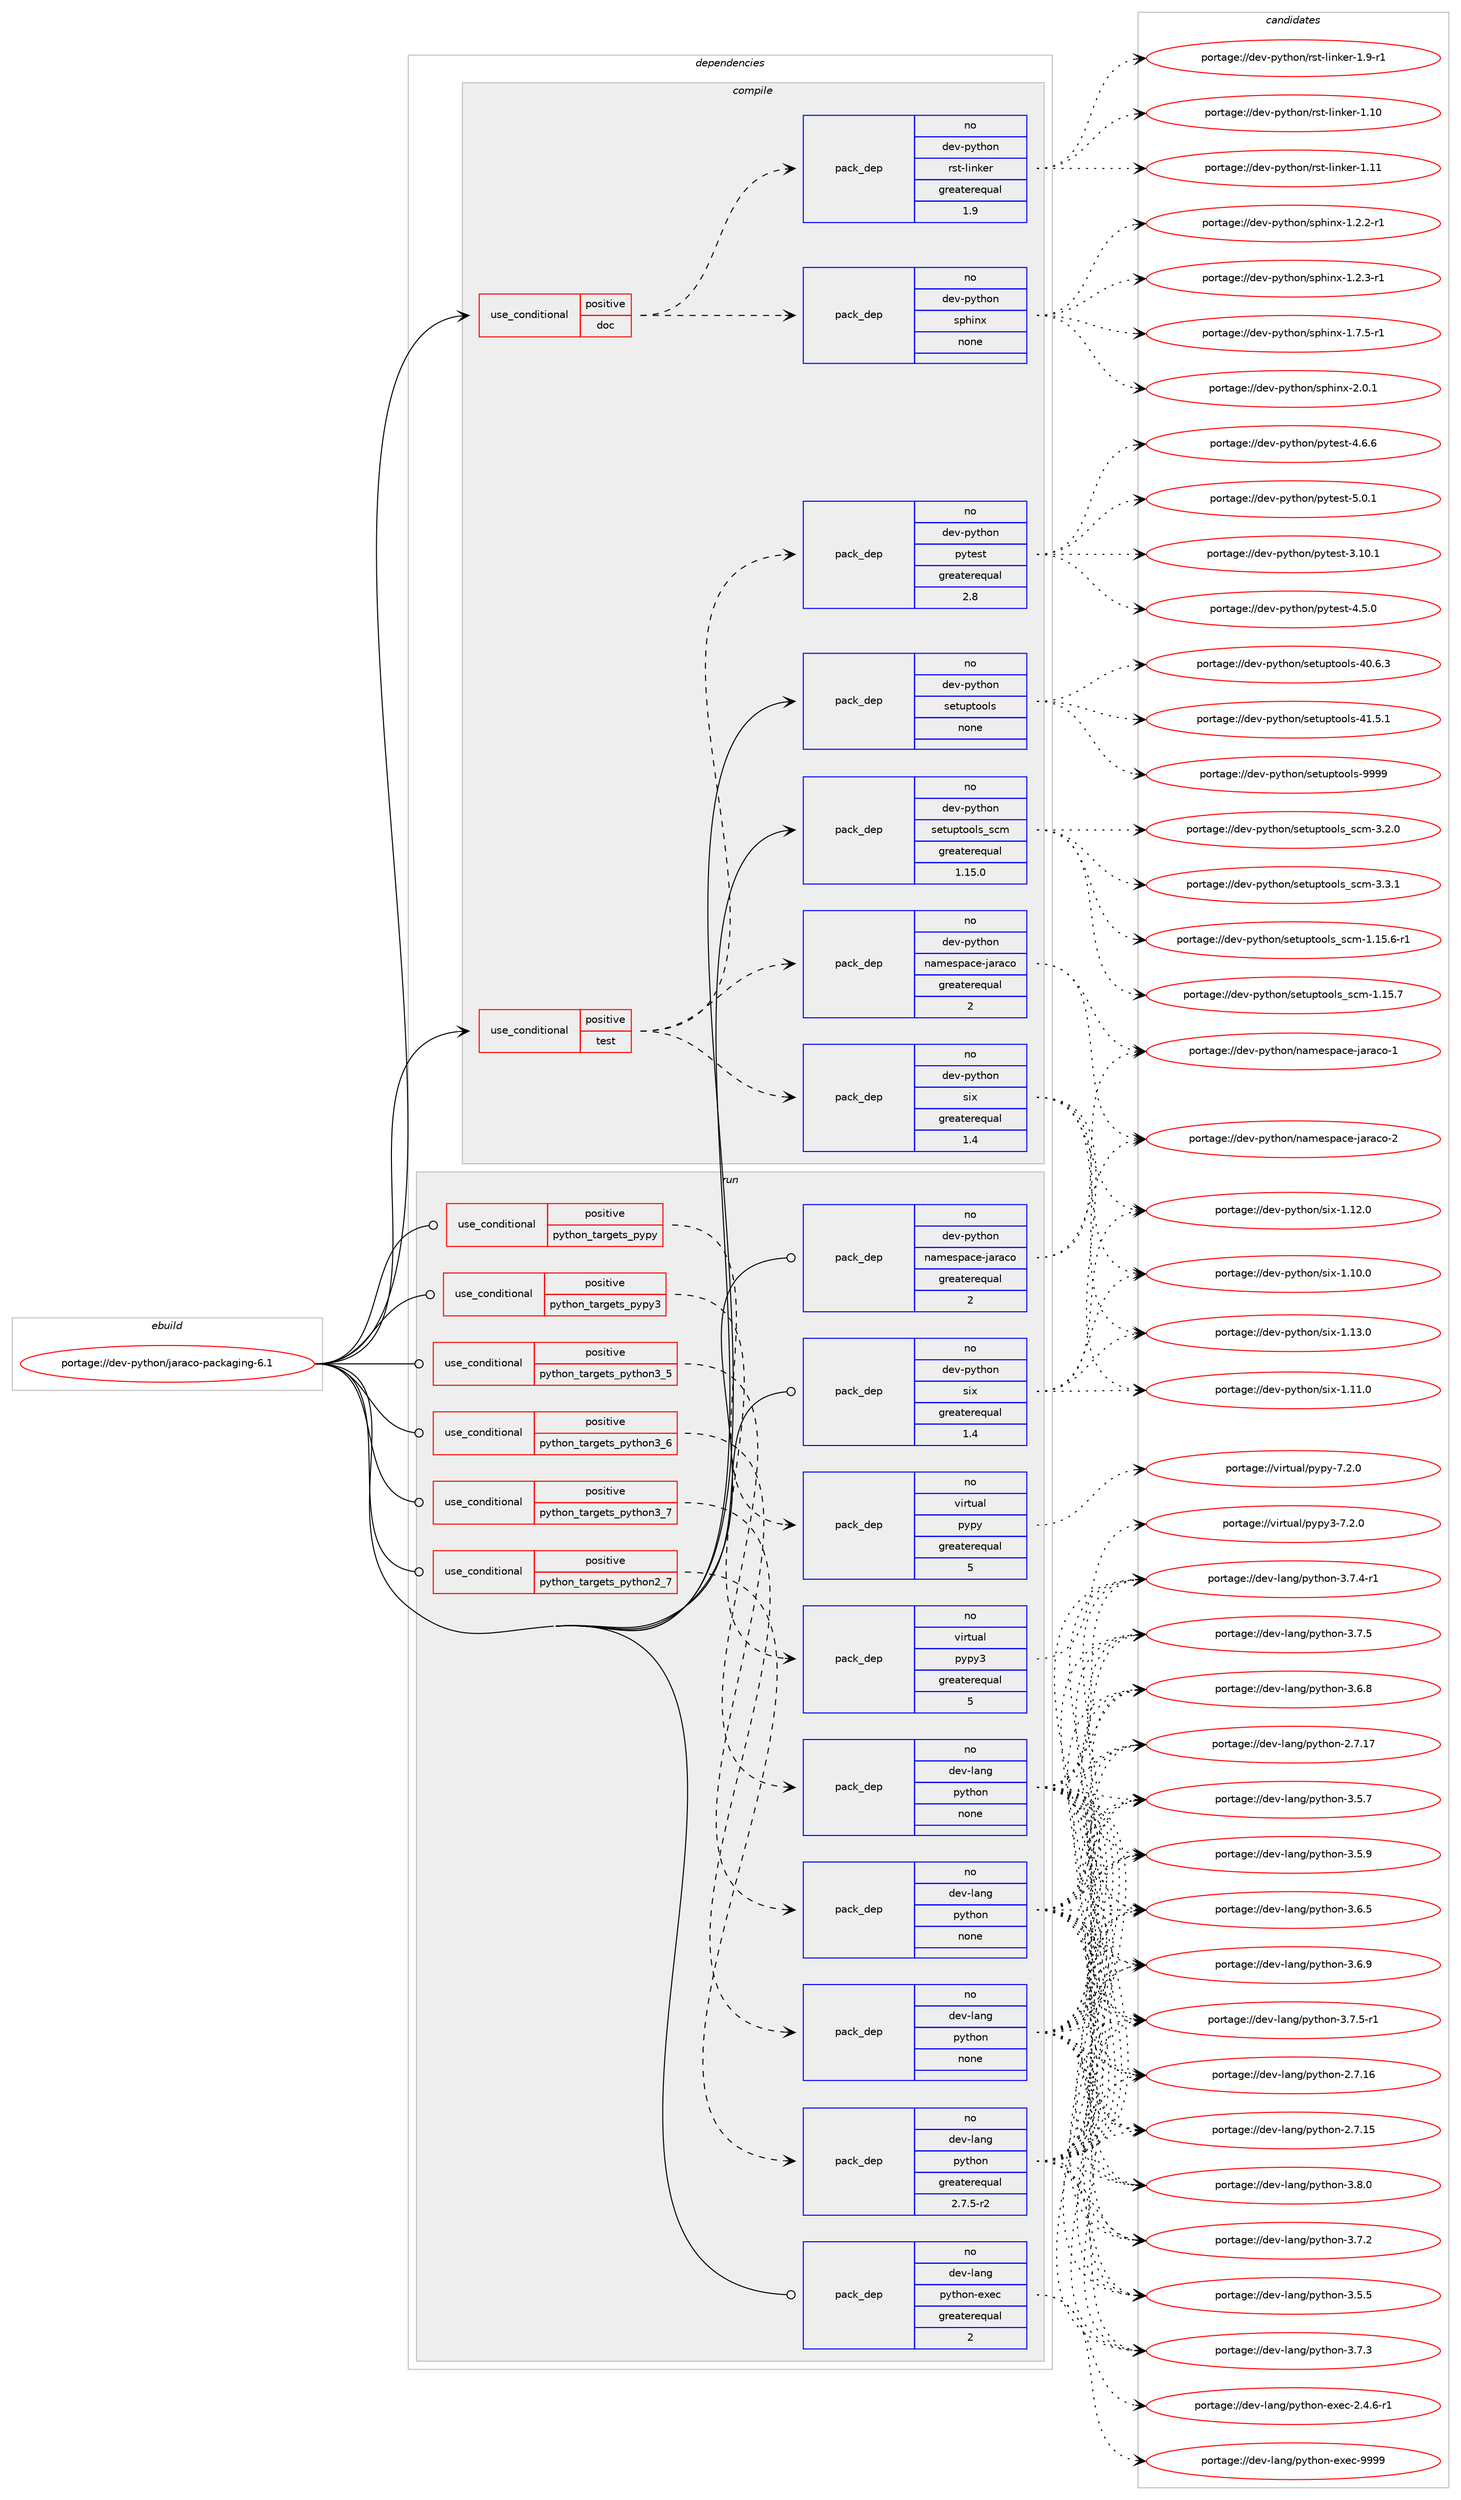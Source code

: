 digraph prolog {

# *************
# Graph options
# *************

newrank=true;
concentrate=true;
compound=true;
graph [rankdir=LR,fontname=Helvetica,fontsize=10,ranksep=1.5];#, ranksep=2.5, nodesep=0.2];
edge  [arrowhead=vee];
node  [fontname=Helvetica,fontsize=10];

# **********
# The ebuild
# **********

subgraph cluster_leftcol {
color=gray;
rank=same;
label=<<i>ebuild</i>>;
id [label="portage://dev-python/jaraco-packaging-6.1", color=red, width=4, href="../dev-python/jaraco-packaging-6.1.svg"];
}

# ****************
# The dependencies
# ****************

subgraph cluster_midcol {
color=gray;
label=<<i>dependencies</i>>;
subgraph cluster_compile {
fillcolor="#eeeeee";
style=filled;
label=<<i>compile</i>>;
subgraph cond30505 {
dependency145564 [label=<<TABLE BORDER="0" CELLBORDER="1" CELLSPACING="0" CELLPADDING="4"><TR><TD ROWSPAN="3" CELLPADDING="10">use_conditional</TD></TR><TR><TD>positive</TD></TR><TR><TD>doc</TD></TR></TABLE>>, shape=none, color=red];
subgraph pack111739 {
dependency145565 [label=<<TABLE BORDER="0" CELLBORDER="1" CELLSPACING="0" CELLPADDING="4" WIDTH="220"><TR><TD ROWSPAN="6" CELLPADDING="30">pack_dep</TD></TR><TR><TD WIDTH="110">no</TD></TR><TR><TD>dev-python</TD></TR><TR><TD>rst-linker</TD></TR><TR><TD>greaterequal</TD></TR><TR><TD>1.9</TD></TR></TABLE>>, shape=none, color=blue];
}
dependency145564:e -> dependency145565:w [weight=20,style="dashed",arrowhead="vee"];
subgraph pack111740 {
dependency145566 [label=<<TABLE BORDER="0" CELLBORDER="1" CELLSPACING="0" CELLPADDING="4" WIDTH="220"><TR><TD ROWSPAN="6" CELLPADDING="30">pack_dep</TD></TR><TR><TD WIDTH="110">no</TD></TR><TR><TD>dev-python</TD></TR><TR><TD>sphinx</TD></TR><TR><TD>none</TD></TR><TR><TD></TD></TR></TABLE>>, shape=none, color=blue];
}
dependency145564:e -> dependency145566:w [weight=20,style="dashed",arrowhead="vee"];
}
id:e -> dependency145564:w [weight=20,style="solid",arrowhead="vee"];
subgraph cond30506 {
dependency145567 [label=<<TABLE BORDER="0" CELLBORDER="1" CELLSPACING="0" CELLPADDING="4"><TR><TD ROWSPAN="3" CELLPADDING="10">use_conditional</TD></TR><TR><TD>positive</TD></TR><TR><TD>test</TD></TR></TABLE>>, shape=none, color=red];
subgraph pack111741 {
dependency145568 [label=<<TABLE BORDER="0" CELLBORDER="1" CELLSPACING="0" CELLPADDING="4" WIDTH="220"><TR><TD ROWSPAN="6" CELLPADDING="30">pack_dep</TD></TR><TR><TD WIDTH="110">no</TD></TR><TR><TD>dev-python</TD></TR><TR><TD>six</TD></TR><TR><TD>greaterequal</TD></TR><TR><TD>1.4</TD></TR></TABLE>>, shape=none, color=blue];
}
dependency145567:e -> dependency145568:w [weight=20,style="dashed",arrowhead="vee"];
subgraph pack111742 {
dependency145569 [label=<<TABLE BORDER="0" CELLBORDER="1" CELLSPACING="0" CELLPADDING="4" WIDTH="220"><TR><TD ROWSPAN="6" CELLPADDING="30">pack_dep</TD></TR><TR><TD WIDTH="110">no</TD></TR><TR><TD>dev-python</TD></TR><TR><TD>namespace-jaraco</TD></TR><TR><TD>greaterequal</TD></TR><TR><TD>2</TD></TR></TABLE>>, shape=none, color=blue];
}
dependency145567:e -> dependency145569:w [weight=20,style="dashed",arrowhead="vee"];
subgraph pack111743 {
dependency145570 [label=<<TABLE BORDER="0" CELLBORDER="1" CELLSPACING="0" CELLPADDING="4" WIDTH="220"><TR><TD ROWSPAN="6" CELLPADDING="30">pack_dep</TD></TR><TR><TD WIDTH="110">no</TD></TR><TR><TD>dev-python</TD></TR><TR><TD>pytest</TD></TR><TR><TD>greaterequal</TD></TR><TR><TD>2.8</TD></TR></TABLE>>, shape=none, color=blue];
}
dependency145567:e -> dependency145570:w [weight=20,style="dashed",arrowhead="vee"];
}
id:e -> dependency145567:w [weight=20,style="solid",arrowhead="vee"];
subgraph pack111744 {
dependency145571 [label=<<TABLE BORDER="0" CELLBORDER="1" CELLSPACING="0" CELLPADDING="4" WIDTH="220"><TR><TD ROWSPAN="6" CELLPADDING="30">pack_dep</TD></TR><TR><TD WIDTH="110">no</TD></TR><TR><TD>dev-python</TD></TR><TR><TD>setuptools</TD></TR><TR><TD>none</TD></TR><TR><TD></TD></TR></TABLE>>, shape=none, color=blue];
}
id:e -> dependency145571:w [weight=20,style="solid",arrowhead="vee"];
subgraph pack111745 {
dependency145572 [label=<<TABLE BORDER="0" CELLBORDER="1" CELLSPACING="0" CELLPADDING="4" WIDTH="220"><TR><TD ROWSPAN="6" CELLPADDING="30">pack_dep</TD></TR><TR><TD WIDTH="110">no</TD></TR><TR><TD>dev-python</TD></TR><TR><TD>setuptools_scm</TD></TR><TR><TD>greaterequal</TD></TR><TR><TD>1.15.0</TD></TR></TABLE>>, shape=none, color=blue];
}
id:e -> dependency145572:w [weight=20,style="solid",arrowhead="vee"];
}
subgraph cluster_compileandrun {
fillcolor="#eeeeee";
style=filled;
label=<<i>compile and run</i>>;
}
subgraph cluster_run {
fillcolor="#eeeeee";
style=filled;
label=<<i>run</i>>;
subgraph cond30507 {
dependency145573 [label=<<TABLE BORDER="0" CELLBORDER="1" CELLSPACING="0" CELLPADDING="4"><TR><TD ROWSPAN="3" CELLPADDING="10">use_conditional</TD></TR><TR><TD>positive</TD></TR><TR><TD>python_targets_pypy</TD></TR></TABLE>>, shape=none, color=red];
subgraph pack111746 {
dependency145574 [label=<<TABLE BORDER="0" CELLBORDER="1" CELLSPACING="0" CELLPADDING="4" WIDTH="220"><TR><TD ROWSPAN="6" CELLPADDING="30">pack_dep</TD></TR><TR><TD WIDTH="110">no</TD></TR><TR><TD>virtual</TD></TR><TR><TD>pypy</TD></TR><TR><TD>greaterequal</TD></TR><TR><TD>5</TD></TR></TABLE>>, shape=none, color=blue];
}
dependency145573:e -> dependency145574:w [weight=20,style="dashed",arrowhead="vee"];
}
id:e -> dependency145573:w [weight=20,style="solid",arrowhead="odot"];
subgraph cond30508 {
dependency145575 [label=<<TABLE BORDER="0" CELLBORDER="1" CELLSPACING="0" CELLPADDING="4"><TR><TD ROWSPAN="3" CELLPADDING="10">use_conditional</TD></TR><TR><TD>positive</TD></TR><TR><TD>python_targets_pypy3</TD></TR></TABLE>>, shape=none, color=red];
subgraph pack111747 {
dependency145576 [label=<<TABLE BORDER="0" CELLBORDER="1" CELLSPACING="0" CELLPADDING="4" WIDTH="220"><TR><TD ROWSPAN="6" CELLPADDING="30">pack_dep</TD></TR><TR><TD WIDTH="110">no</TD></TR><TR><TD>virtual</TD></TR><TR><TD>pypy3</TD></TR><TR><TD>greaterequal</TD></TR><TR><TD>5</TD></TR></TABLE>>, shape=none, color=blue];
}
dependency145575:e -> dependency145576:w [weight=20,style="dashed",arrowhead="vee"];
}
id:e -> dependency145575:w [weight=20,style="solid",arrowhead="odot"];
subgraph cond30509 {
dependency145577 [label=<<TABLE BORDER="0" CELLBORDER="1" CELLSPACING="0" CELLPADDING="4"><TR><TD ROWSPAN="3" CELLPADDING="10">use_conditional</TD></TR><TR><TD>positive</TD></TR><TR><TD>python_targets_python2_7</TD></TR></TABLE>>, shape=none, color=red];
subgraph pack111748 {
dependency145578 [label=<<TABLE BORDER="0" CELLBORDER="1" CELLSPACING="0" CELLPADDING="4" WIDTH="220"><TR><TD ROWSPAN="6" CELLPADDING="30">pack_dep</TD></TR><TR><TD WIDTH="110">no</TD></TR><TR><TD>dev-lang</TD></TR><TR><TD>python</TD></TR><TR><TD>greaterequal</TD></TR><TR><TD>2.7.5-r2</TD></TR></TABLE>>, shape=none, color=blue];
}
dependency145577:e -> dependency145578:w [weight=20,style="dashed",arrowhead="vee"];
}
id:e -> dependency145577:w [weight=20,style="solid",arrowhead="odot"];
subgraph cond30510 {
dependency145579 [label=<<TABLE BORDER="0" CELLBORDER="1" CELLSPACING="0" CELLPADDING="4"><TR><TD ROWSPAN="3" CELLPADDING="10">use_conditional</TD></TR><TR><TD>positive</TD></TR><TR><TD>python_targets_python3_5</TD></TR></TABLE>>, shape=none, color=red];
subgraph pack111749 {
dependency145580 [label=<<TABLE BORDER="0" CELLBORDER="1" CELLSPACING="0" CELLPADDING="4" WIDTH="220"><TR><TD ROWSPAN="6" CELLPADDING="30">pack_dep</TD></TR><TR><TD WIDTH="110">no</TD></TR><TR><TD>dev-lang</TD></TR><TR><TD>python</TD></TR><TR><TD>none</TD></TR><TR><TD></TD></TR></TABLE>>, shape=none, color=blue];
}
dependency145579:e -> dependency145580:w [weight=20,style="dashed",arrowhead="vee"];
}
id:e -> dependency145579:w [weight=20,style="solid",arrowhead="odot"];
subgraph cond30511 {
dependency145581 [label=<<TABLE BORDER="0" CELLBORDER="1" CELLSPACING="0" CELLPADDING="4"><TR><TD ROWSPAN="3" CELLPADDING="10">use_conditional</TD></TR><TR><TD>positive</TD></TR><TR><TD>python_targets_python3_6</TD></TR></TABLE>>, shape=none, color=red];
subgraph pack111750 {
dependency145582 [label=<<TABLE BORDER="0" CELLBORDER="1" CELLSPACING="0" CELLPADDING="4" WIDTH="220"><TR><TD ROWSPAN="6" CELLPADDING="30">pack_dep</TD></TR><TR><TD WIDTH="110">no</TD></TR><TR><TD>dev-lang</TD></TR><TR><TD>python</TD></TR><TR><TD>none</TD></TR><TR><TD></TD></TR></TABLE>>, shape=none, color=blue];
}
dependency145581:e -> dependency145582:w [weight=20,style="dashed",arrowhead="vee"];
}
id:e -> dependency145581:w [weight=20,style="solid",arrowhead="odot"];
subgraph cond30512 {
dependency145583 [label=<<TABLE BORDER="0" CELLBORDER="1" CELLSPACING="0" CELLPADDING="4"><TR><TD ROWSPAN="3" CELLPADDING="10">use_conditional</TD></TR><TR><TD>positive</TD></TR><TR><TD>python_targets_python3_7</TD></TR></TABLE>>, shape=none, color=red];
subgraph pack111751 {
dependency145584 [label=<<TABLE BORDER="0" CELLBORDER="1" CELLSPACING="0" CELLPADDING="4" WIDTH="220"><TR><TD ROWSPAN="6" CELLPADDING="30">pack_dep</TD></TR><TR><TD WIDTH="110">no</TD></TR><TR><TD>dev-lang</TD></TR><TR><TD>python</TD></TR><TR><TD>none</TD></TR><TR><TD></TD></TR></TABLE>>, shape=none, color=blue];
}
dependency145583:e -> dependency145584:w [weight=20,style="dashed",arrowhead="vee"];
}
id:e -> dependency145583:w [weight=20,style="solid",arrowhead="odot"];
subgraph pack111752 {
dependency145585 [label=<<TABLE BORDER="0" CELLBORDER="1" CELLSPACING="0" CELLPADDING="4" WIDTH="220"><TR><TD ROWSPAN="6" CELLPADDING="30">pack_dep</TD></TR><TR><TD WIDTH="110">no</TD></TR><TR><TD>dev-lang</TD></TR><TR><TD>python-exec</TD></TR><TR><TD>greaterequal</TD></TR><TR><TD>2</TD></TR></TABLE>>, shape=none, color=blue];
}
id:e -> dependency145585:w [weight=20,style="solid",arrowhead="odot"];
subgraph pack111753 {
dependency145586 [label=<<TABLE BORDER="0" CELLBORDER="1" CELLSPACING="0" CELLPADDING="4" WIDTH="220"><TR><TD ROWSPAN="6" CELLPADDING="30">pack_dep</TD></TR><TR><TD WIDTH="110">no</TD></TR><TR><TD>dev-python</TD></TR><TR><TD>namespace-jaraco</TD></TR><TR><TD>greaterequal</TD></TR><TR><TD>2</TD></TR></TABLE>>, shape=none, color=blue];
}
id:e -> dependency145586:w [weight=20,style="solid",arrowhead="odot"];
subgraph pack111754 {
dependency145587 [label=<<TABLE BORDER="0" CELLBORDER="1" CELLSPACING="0" CELLPADDING="4" WIDTH="220"><TR><TD ROWSPAN="6" CELLPADDING="30">pack_dep</TD></TR><TR><TD WIDTH="110">no</TD></TR><TR><TD>dev-python</TD></TR><TR><TD>six</TD></TR><TR><TD>greaterequal</TD></TR><TR><TD>1.4</TD></TR></TABLE>>, shape=none, color=blue];
}
id:e -> dependency145587:w [weight=20,style="solid",arrowhead="odot"];
}
}

# **************
# The candidates
# **************

subgraph cluster_choices {
rank=same;
color=gray;
label=<<i>candidates</i>>;

subgraph choice111739 {
color=black;
nodesep=1;
choiceportage1001011184511212111610411111047114115116451081051101071011144549464948 [label="portage://dev-python/rst-linker-1.10", color=red, width=4,href="../dev-python/rst-linker-1.10.svg"];
choiceportage1001011184511212111610411111047114115116451081051101071011144549464949 [label="portage://dev-python/rst-linker-1.11", color=red, width=4,href="../dev-python/rst-linker-1.11.svg"];
choiceportage100101118451121211161041111104711411511645108105110107101114454946574511449 [label="portage://dev-python/rst-linker-1.9-r1", color=red, width=4,href="../dev-python/rst-linker-1.9-r1.svg"];
dependency145565:e -> choiceportage1001011184511212111610411111047114115116451081051101071011144549464948:w [style=dotted,weight="100"];
dependency145565:e -> choiceportage1001011184511212111610411111047114115116451081051101071011144549464949:w [style=dotted,weight="100"];
dependency145565:e -> choiceportage100101118451121211161041111104711411511645108105110107101114454946574511449:w [style=dotted,weight="100"];
}
subgraph choice111740 {
color=black;
nodesep=1;
choiceportage10010111845112121116104111110471151121041051101204549465046504511449 [label="portage://dev-python/sphinx-1.2.2-r1", color=red, width=4,href="../dev-python/sphinx-1.2.2-r1.svg"];
choiceportage10010111845112121116104111110471151121041051101204549465046514511449 [label="portage://dev-python/sphinx-1.2.3-r1", color=red, width=4,href="../dev-python/sphinx-1.2.3-r1.svg"];
choiceportage10010111845112121116104111110471151121041051101204549465546534511449 [label="portage://dev-python/sphinx-1.7.5-r1", color=red, width=4,href="../dev-python/sphinx-1.7.5-r1.svg"];
choiceportage1001011184511212111610411111047115112104105110120455046484649 [label="portage://dev-python/sphinx-2.0.1", color=red, width=4,href="../dev-python/sphinx-2.0.1.svg"];
dependency145566:e -> choiceportage10010111845112121116104111110471151121041051101204549465046504511449:w [style=dotted,weight="100"];
dependency145566:e -> choiceportage10010111845112121116104111110471151121041051101204549465046514511449:w [style=dotted,weight="100"];
dependency145566:e -> choiceportage10010111845112121116104111110471151121041051101204549465546534511449:w [style=dotted,weight="100"];
dependency145566:e -> choiceportage1001011184511212111610411111047115112104105110120455046484649:w [style=dotted,weight="100"];
}
subgraph choice111741 {
color=black;
nodesep=1;
choiceportage100101118451121211161041111104711510512045494649484648 [label="portage://dev-python/six-1.10.0", color=red, width=4,href="../dev-python/six-1.10.0.svg"];
choiceportage100101118451121211161041111104711510512045494649494648 [label="portage://dev-python/six-1.11.0", color=red, width=4,href="../dev-python/six-1.11.0.svg"];
choiceportage100101118451121211161041111104711510512045494649504648 [label="portage://dev-python/six-1.12.0", color=red, width=4,href="../dev-python/six-1.12.0.svg"];
choiceportage100101118451121211161041111104711510512045494649514648 [label="portage://dev-python/six-1.13.0", color=red, width=4,href="../dev-python/six-1.13.0.svg"];
dependency145568:e -> choiceportage100101118451121211161041111104711510512045494649484648:w [style=dotted,weight="100"];
dependency145568:e -> choiceportage100101118451121211161041111104711510512045494649494648:w [style=dotted,weight="100"];
dependency145568:e -> choiceportage100101118451121211161041111104711510512045494649504648:w [style=dotted,weight="100"];
dependency145568:e -> choiceportage100101118451121211161041111104711510512045494649514648:w [style=dotted,weight="100"];
}
subgraph choice111742 {
color=black;
nodesep=1;
choiceportage1001011184511212111610411111047110971091011151129799101451069711497991114549 [label="portage://dev-python/namespace-jaraco-1", color=red, width=4,href="../dev-python/namespace-jaraco-1.svg"];
choiceportage1001011184511212111610411111047110971091011151129799101451069711497991114550 [label="portage://dev-python/namespace-jaraco-2", color=red, width=4,href="../dev-python/namespace-jaraco-2.svg"];
dependency145569:e -> choiceportage1001011184511212111610411111047110971091011151129799101451069711497991114549:w [style=dotted,weight="100"];
dependency145569:e -> choiceportage1001011184511212111610411111047110971091011151129799101451069711497991114550:w [style=dotted,weight="100"];
}
subgraph choice111743 {
color=black;
nodesep=1;
choiceportage100101118451121211161041111104711212111610111511645514649484649 [label="portage://dev-python/pytest-3.10.1", color=red, width=4,href="../dev-python/pytest-3.10.1.svg"];
choiceportage1001011184511212111610411111047112121116101115116455246534648 [label="portage://dev-python/pytest-4.5.0", color=red, width=4,href="../dev-python/pytest-4.5.0.svg"];
choiceportage1001011184511212111610411111047112121116101115116455246544654 [label="portage://dev-python/pytest-4.6.6", color=red, width=4,href="../dev-python/pytest-4.6.6.svg"];
choiceportage1001011184511212111610411111047112121116101115116455346484649 [label="portage://dev-python/pytest-5.0.1", color=red, width=4,href="../dev-python/pytest-5.0.1.svg"];
dependency145570:e -> choiceportage100101118451121211161041111104711212111610111511645514649484649:w [style=dotted,weight="100"];
dependency145570:e -> choiceportage1001011184511212111610411111047112121116101115116455246534648:w [style=dotted,weight="100"];
dependency145570:e -> choiceportage1001011184511212111610411111047112121116101115116455246544654:w [style=dotted,weight="100"];
dependency145570:e -> choiceportage1001011184511212111610411111047112121116101115116455346484649:w [style=dotted,weight="100"];
}
subgraph choice111744 {
color=black;
nodesep=1;
choiceportage100101118451121211161041111104711510111611711211611111110811545524846544651 [label="portage://dev-python/setuptools-40.6.3", color=red, width=4,href="../dev-python/setuptools-40.6.3.svg"];
choiceportage100101118451121211161041111104711510111611711211611111110811545524946534649 [label="portage://dev-python/setuptools-41.5.1", color=red, width=4,href="../dev-python/setuptools-41.5.1.svg"];
choiceportage10010111845112121116104111110471151011161171121161111111081154557575757 [label="portage://dev-python/setuptools-9999", color=red, width=4,href="../dev-python/setuptools-9999.svg"];
dependency145571:e -> choiceportage100101118451121211161041111104711510111611711211611111110811545524846544651:w [style=dotted,weight="100"];
dependency145571:e -> choiceportage100101118451121211161041111104711510111611711211611111110811545524946534649:w [style=dotted,weight="100"];
dependency145571:e -> choiceportage10010111845112121116104111110471151011161171121161111111081154557575757:w [style=dotted,weight="100"];
}
subgraph choice111745 {
color=black;
nodesep=1;
choiceportage10010111845112121116104111110471151011161171121161111111081159511599109454946495346544511449 [label="portage://dev-python/setuptools_scm-1.15.6-r1", color=red, width=4,href="../dev-python/setuptools_scm-1.15.6-r1.svg"];
choiceportage1001011184511212111610411111047115101116117112116111111108115951159910945494649534655 [label="portage://dev-python/setuptools_scm-1.15.7", color=red, width=4,href="../dev-python/setuptools_scm-1.15.7.svg"];
choiceportage10010111845112121116104111110471151011161171121161111111081159511599109455146504648 [label="portage://dev-python/setuptools_scm-3.2.0", color=red, width=4,href="../dev-python/setuptools_scm-3.2.0.svg"];
choiceportage10010111845112121116104111110471151011161171121161111111081159511599109455146514649 [label="portage://dev-python/setuptools_scm-3.3.1", color=red, width=4,href="../dev-python/setuptools_scm-3.3.1.svg"];
dependency145572:e -> choiceportage10010111845112121116104111110471151011161171121161111111081159511599109454946495346544511449:w [style=dotted,weight="100"];
dependency145572:e -> choiceportage1001011184511212111610411111047115101116117112116111111108115951159910945494649534655:w [style=dotted,weight="100"];
dependency145572:e -> choiceportage10010111845112121116104111110471151011161171121161111111081159511599109455146504648:w [style=dotted,weight="100"];
dependency145572:e -> choiceportage10010111845112121116104111110471151011161171121161111111081159511599109455146514649:w [style=dotted,weight="100"];
}
subgraph choice111746 {
color=black;
nodesep=1;
choiceportage1181051141161179710847112121112121455546504648 [label="portage://virtual/pypy-7.2.0", color=red, width=4,href="../virtual/pypy-7.2.0.svg"];
dependency145574:e -> choiceportage1181051141161179710847112121112121455546504648:w [style=dotted,weight="100"];
}
subgraph choice111747 {
color=black;
nodesep=1;
choiceportage118105114116117971084711212111212151455546504648 [label="portage://virtual/pypy3-7.2.0", color=red, width=4,href="../virtual/pypy3-7.2.0.svg"];
dependency145576:e -> choiceportage118105114116117971084711212111212151455546504648:w [style=dotted,weight="100"];
}
subgraph choice111748 {
color=black;
nodesep=1;
choiceportage10010111845108971101034711212111610411111045504655464953 [label="portage://dev-lang/python-2.7.15", color=red, width=4,href="../dev-lang/python-2.7.15.svg"];
choiceportage10010111845108971101034711212111610411111045504655464954 [label="portage://dev-lang/python-2.7.16", color=red, width=4,href="../dev-lang/python-2.7.16.svg"];
choiceportage10010111845108971101034711212111610411111045504655464955 [label="portage://dev-lang/python-2.7.17", color=red, width=4,href="../dev-lang/python-2.7.17.svg"];
choiceportage100101118451089711010347112121116104111110455146534653 [label="portage://dev-lang/python-3.5.5", color=red, width=4,href="../dev-lang/python-3.5.5.svg"];
choiceportage100101118451089711010347112121116104111110455146534655 [label="portage://dev-lang/python-3.5.7", color=red, width=4,href="../dev-lang/python-3.5.7.svg"];
choiceportage100101118451089711010347112121116104111110455146534657 [label="portage://dev-lang/python-3.5.9", color=red, width=4,href="../dev-lang/python-3.5.9.svg"];
choiceportage100101118451089711010347112121116104111110455146544653 [label="portage://dev-lang/python-3.6.5", color=red, width=4,href="../dev-lang/python-3.6.5.svg"];
choiceportage100101118451089711010347112121116104111110455146544656 [label="portage://dev-lang/python-3.6.8", color=red, width=4,href="../dev-lang/python-3.6.8.svg"];
choiceportage100101118451089711010347112121116104111110455146544657 [label="portage://dev-lang/python-3.6.9", color=red, width=4,href="../dev-lang/python-3.6.9.svg"];
choiceportage100101118451089711010347112121116104111110455146554650 [label="portage://dev-lang/python-3.7.2", color=red, width=4,href="../dev-lang/python-3.7.2.svg"];
choiceportage100101118451089711010347112121116104111110455146554651 [label="portage://dev-lang/python-3.7.3", color=red, width=4,href="../dev-lang/python-3.7.3.svg"];
choiceportage1001011184510897110103471121211161041111104551465546524511449 [label="portage://dev-lang/python-3.7.4-r1", color=red, width=4,href="../dev-lang/python-3.7.4-r1.svg"];
choiceportage100101118451089711010347112121116104111110455146554653 [label="portage://dev-lang/python-3.7.5", color=red, width=4,href="../dev-lang/python-3.7.5.svg"];
choiceportage1001011184510897110103471121211161041111104551465546534511449 [label="portage://dev-lang/python-3.7.5-r1", color=red, width=4,href="../dev-lang/python-3.7.5-r1.svg"];
choiceportage100101118451089711010347112121116104111110455146564648 [label="portage://dev-lang/python-3.8.0", color=red, width=4,href="../dev-lang/python-3.8.0.svg"];
dependency145578:e -> choiceportage10010111845108971101034711212111610411111045504655464953:w [style=dotted,weight="100"];
dependency145578:e -> choiceportage10010111845108971101034711212111610411111045504655464954:w [style=dotted,weight="100"];
dependency145578:e -> choiceportage10010111845108971101034711212111610411111045504655464955:w [style=dotted,weight="100"];
dependency145578:e -> choiceportage100101118451089711010347112121116104111110455146534653:w [style=dotted,weight="100"];
dependency145578:e -> choiceportage100101118451089711010347112121116104111110455146534655:w [style=dotted,weight="100"];
dependency145578:e -> choiceportage100101118451089711010347112121116104111110455146534657:w [style=dotted,weight="100"];
dependency145578:e -> choiceportage100101118451089711010347112121116104111110455146544653:w [style=dotted,weight="100"];
dependency145578:e -> choiceportage100101118451089711010347112121116104111110455146544656:w [style=dotted,weight="100"];
dependency145578:e -> choiceportage100101118451089711010347112121116104111110455146544657:w [style=dotted,weight="100"];
dependency145578:e -> choiceportage100101118451089711010347112121116104111110455146554650:w [style=dotted,weight="100"];
dependency145578:e -> choiceportage100101118451089711010347112121116104111110455146554651:w [style=dotted,weight="100"];
dependency145578:e -> choiceportage1001011184510897110103471121211161041111104551465546524511449:w [style=dotted,weight="100"];
dependency145578:e -> choiceportage100101118451089711010347112121116104111110455146554653:w [style=dotted,weight="100"];
dependency145578:e -> choiceportage1001011184510897110103471121211161041111104551465546534511449:w [style=dotted,weight="100"];
dependency145578:e -> choiceportage100101118451089711010347112121116104111110455146564648:w [style=dotted,weight="100"];
}
subgraph choice111749 {
color=black;
nodesep=1;
choiceportage10010111845108971101034711212111610411111045504655464953 [label="portage://dev-lang/python-2.7.15", color=red, width=4,href="../dev-lang/python-2.7.15.svg"];
choiceportage10010111845108971101034711212111610411111045504655464954 [label="portage://dev-lang/python-2.7.16", color=red, width=4,href="../dev-lang/python-2.7.16.svg"];
choiceportage10010111845108971101034711212111610411111045504655464955 [label="portage://dev-lang/python-2.7.17", color=red, width=4,href="../dev-lang/python-2.7.17.svg"];
choiceportage100101118451089711010347112121116104111110455146534653 [label="portage://dev-lang/python-3.5.5", color=red, width=4,href="../dev-lang/python-3.5.5.svg"];
choiceportage100101118451089711010347112121116104111110455146534655 [label="portage://dev-lang/python-3.5.7", color=red, width=4,href="../dev-lang/python-3.5.7.svg"];
choiceportage100101118451089711010347112121116104111110455146534657 [label="portage://dev-lang/python-3.5.9", color=red, width=4,href="../dev-lang/python-3.5.9.svg"];
choiceportage100101118451089711010347112121116104111110455146544653 [label="portage://dev-lang/python-3.6.5", color=red, width=4,href="../dev-lang/python-3.6.5.svg"];
choiceportage100101118451089711010347112121116104111110455146544656 [label="portage://dev-lang/python-3.6.8", color=red, width=4,href="../dev-lang/python-3.6.8.svg"];
choiceportage100101118451089711010347112121116104111110455146544657 [label="portage://dev-lang/python-3.6.9", color=red, width=4,href="../dev-lang/python-3.6.9.svg"];
choiceportage100101118451089711010347112121116104111110455146554650 [label="portage://dev-lang/python-3.7.2", color=red, width=4,href="../dev-lang/python-3.7.2.svg"];
choiceportage100101118451089711010347112121116104111110455146554651 [label="portage://dev-lang/python-3.7.3", color=red, width=4,href="../dev-lang/python-3.7.3.svg"];
choiceportage1001011184510897110103471121211161041111104551465546524511449 [label="portage://dev-lang/python-3.7.4-r1", color=red, width=4,href="../dev-lang/python-3.7.4-r1.svg"];
choiceportage100101118451089711010347112121116104111110455146554653 [label="portage://dev-lang/python-3.7.5", color=red, width=4,href="../dev-lang/python-3.7.5.svg"];
choiceportage1001011184510897110103471121211161041111104551465546534511449 [label="portage://dev-lang/python-3.7.5-r1", color=red, width=4,href="../dev-lang/python-3.7.5-r1.svg"];
choiceportage100101118451089711010347112121116104111110455146564648 [label="portage://dev-lang/python-3.8.0", color=red, width=4,href="../dev-lang/python-3.8.0.svg"];
dependency145580:e -> choiceportage10010111845108971101034711212111610411111045504655464953:w [style=dotted,weight="100"];
dependency145580:e -> choiceportage10010111845108971101034711212111610411111045504655464954:w [style=dotted,weight="100"];
dependency145580:e -> choiceportage10010111845108971101034711212111610411111045504655464955:w [style=dotted,weight="100"];
dependency145580:e -> choiceportage100101118451089711010347112121116104111110455146534653:w [style=dotted,weight="100"];
dependency145580:e -> choiceportage100101118451089711010347112121116104111110455146534655:w [style=dotted,weight="100"];
dependency145580:e -> choiceportage100101118451089711010347112121116104111110455146534657:w [style=dotted,weight="100"];
dependency145580:e -> choiceportage100101118451089711010347112121116104111110455146544653:w [style=dotted,weight="100"];
dependency145580:e -> choiceportage100101118451089711010347112121116104111110455146544656:w [style=dotted,weight="100"];
dependency145580:e -> choiceportage100101118451089711010347112121116104111110455146544657:w [style=dotted,weight="100"];
dependency145580:e -> choiceportage100101118451089711010347112121116104111110455146554650:w [style=dotted,weight="100"];
dependency145580:e -> choiceportage100101118451089711010347112121116104111110455146554651:w [style=dotted,weight="100"];
dependency145580:e -> choiceportage1001011184510897110103471121211161041111104551465546524511449:w [style=dotted,weight="100"];
dependency145580:e -> choiceportage100101118451089711010347112121116104111110455146554653:w [style=dotted,weight="100"];
dependency145580:e -> choiceportage1001011184510897110103471121211161041111104551465546534511449:w [style=dotted,weight="100"];
dependency145580:e -> choiceportage100101118451089711010347112121116104111110455146564648:w [style=dotted,weight="100"];
}
subgraph choice111750 {
color=black;
nodesep=1;
choiceportage10010111845108971101034711212111610411111045504655464953 [label="portage://dev-lang/python-2.7.15", color=red, width=4,href="../dev-lang/python-2.7.15.svg"];
choiceportage10010111845108971101034711212111610411111045504655464954 [label="portage://dev-lang/python-2.7.16", color=red, width=4,href="../dev-lang/python-2.7.16.svg"];
choiceportage10010111845108971101034711212111610411111045504655464955 [label="portage://dev-lang/python-2.7.17", color=red, width=4,href="../dev-lang/python-2.7.17.svg"];
choiceportage100101118451089711010347112121116104111110455146534653 [label="portage://dev-lang/python-3.5.5", color=red, width=4,href="../dev-lang/python-3.5.5.svg"];
choiceportage100101118451089711010347112121116104111110455146534655 [label="portage://dev-lang/python-3.5.7", color=red, width=4,href="../dev-lang/python-3.5.7.svg"];
choiceportage100101118451089711010347112121116104111110455146534657 [label="portage://dev-lang/python-3.5.9", color=red, width=4,href="../dev-lang/python-3.5.9.svg"];
choiceportage100101118451089711010347112121116104111110455146544653 [label="portage://dev-lang/python-3.6.5", color=red, width=4,href="../dev-lang/python-3.6.5.svg"];
choiceportage100101118451089711010347112121116104111110455146544656 [label="portage://dev-lang/python-3.6.8", color=red, width=4,href="../dev-lang/python-3.6.8.svg"];
choiceportage100101118451089711010347112121116104111110455146544657 [label="portage://dev-lang/python-3.6.9", color=red, width=4,href="../dev-lang/python-3.6.9.svg"];
choiceportage100101118451089711010347112121116104111110455146554650 [label="portage://dev-lang/python-3.7.2", color=red, width=4,href="../dev-lang/python-3.7.2.svg"];
choiceportage100101118451089711010347112121116104111110455146554651 [label="portage://dev-lang/python-3.7.3", color=red, width=4,href="../dev-lang/python-3.7.3.svg"];
choiceportage1001011184510897110103471121211161041111104551465546524511449 [label="portage://dev-lang/python-3.7.4-r1", color=red, width=4,href="../dev-lang/python-3.7.4-r1.svg"];
choiceportage100101118451089711010347112121116104111110455146554653 [label="portage://dev-lang/python-3.7.5", color=red, width=4,href="../dev-lang/python-3.7.5.svg"];
choiceportage1001011184510897110103471121211161041111104551465546534511449 [label="portage://dev-lang/python-3.7.5-r1", color=red, width=4,href="../dev-lang/python-3.7.5-r1.svg"];
choiceportage100101118451089711010347112121116104111110455146564648 [label="portage://dev-lang/python-3.8.0", color=red, width=4,href="../dev-lang/python-3.8.0.svg"];
dependency145582:e -> choiceportage10010111845108971101034711212111610411111045504655464953:w [style=dotted,weight="100"];
dependency145582:e -> choiceportage10010111845108971101034711212111610411111045504655464954:w [style=dotted,weight="100"];
dependency145582:e -> choiceportage10010111845108971101034711212111610411111045504655464955:w [style=dotted,weight="100"];
dependency145582:e -> choiceportage100101118451089711010347112121116104111110455146534653:w [style=dotted,weight="100"];
dependency145582:e -> choiceportage100101118451089711010347112121116104111110455146534655:w [style=dotted,weight="100"];
dependency145582:e -> choiceportage100101118451089711010347112121116104111110455146534657:w [style=dotted,weight="100"];
dependency145582:e -> choiceportage100101118451089711010347112121116104111110455146544653:w [style=dotted,weight="100"];
dependency145582:e -> choiceportage100101118451089711010347112121116104111110455146544656:w [style=dotted,weight="100"];
dependency145582:e -> choiceportage100101118451089711010347112121116104111110455146544657:w [style=dotted,weight="100"];
dependency145582:e -> choiceportage100101118451089711010347112121116104111110455146554650:w [style=dotted,weight="100"];
dependency145582:e -> choiceportage100101118451089711010347112121116104111110455146554651:w [style=dotted,weight="100"];
dependency145582:e -> choiceportage1001011184510897110103471121211161041111104551465546524511449:w [style=dotted,weight="100"];
dependency145582:e -> choiceportage100101118451089711010347112121116104111110455146554653:w [style=dotted,weight="100"];
dependency145582:e -> choiceportage1001011184510897110103471121211161041111104551465546534511449:w [style=dotted,weight="100"];
dependency145582:e -> choiceportage100101118451089711010347112121116104111110455146564648:w [style=dotted,weight="100"];
}
subgraph choice111751 {
color=black;
nodesep=1;
choiceportage10010111845108971101034711212111610411111045504655464953 [label="portage://dev-lang/python-2.7.15", color=red, width=4,href="../dev-lang/python-2.7.15.svg"];
choiceportage10010111845108971101034711212111610411111045504655464954 [label="portage://dev-lang/python-2.7.16", color=red, width=4,href="../dev-lang/python-2.7.16.svg"];
choiceportage10010111845108971101034711212111610411111045504655464955 [label="portage://dev-lang/python-2.7.17", color=red, width=4,href="../dev-lang/python-2.7.17.svg"];
choiceportage100101118451089711010347112121116104111110455146534653 [label="portage://dev-lang/python-3.5.5", color=red, width=4,href="../dev-lang/python-3.5.5.svg"];
choiceportage100101118451089711010347112121116104111110455146534655 [label="portage://dev-lang/python-3.5.7", color=red, width=4,href="../dev-lang/python-3.5.7.svg"];
choiceportage100101118451089711010347112121116104111110455146534657 [label="portage://dev-lang/python-3.5.9", color=red, width=4,href="../dev-lang/python-3.5.9.svg"];
choiceportage100101118451089711010347112121116104111110455146544653 [label="portage://dev-lang/python-3.6.5", color=red, width=4,href="../dev-lang/python-3.6.5.svg"];
choiceportage100101118451089711010347112121116104111110455146544656 [label="portage://dev-lang/python-3.6.8", color=red, width=4,href="../dev-lang/python-3.6.8.svg"];
choiceportage100101118451089711010347112121116104111110455146544657 [label="portage://dev-lang/python-3.6.9", color=red, width=4,href="../dev-lang/python-3.6.9.svg"];
choiceportage100101118451089711010347112121116104111110455146554650 [label="portage://dev-lang/python-3.7.2", color=red, width=4,href="../dev-lang/python-3.7.2.svg"];
choiceportage100101118451089711010347112121116104111110455146554651 [label="portage://dev-lang/python-3.7.3", color=red, width=4,href="../dev-lang/python-3.7.3.svg"];
choiceportage1001011184510897110103471121211161041111104551465546524511449 [label="portage://dev-lang/python-3.7.4-r1", color=red, width=4,href="../dev-lang/python-3.7.4-r1.svg"];
choiceportage100101118451089711010347112121116104111110455146554653 [label="portage://dev-lang/python-3.7.5", color=red, width=4,href="../dev-lang/python-3.7.5.svg"];
choiceportage1001011184510897110103471121211161041111104551465546534511449 [label="portage://dev-lang/python-3.7.5-r1", color=red, width=4,href="../dev-lang/python-3.7.5-r1.svg"];
choiceportage100101118451089711010347112121116104111110455146564648 [label="portage://dev-lang/python-3.8.0", color=red, width=4,href="../dev-lang/python-3.8.0.svg"];
dependency145584:e -> choiceportage10010111845108971101034711212111610411111045504655464953:w [style=dotted,weight="100"];
dependency145584:e -> choiceportage10010111845108971101034711212111610411111045504655464954:w [style=dotted,weight="100"];
dependency145584:e -> choiceportage10010111845108971101034711212111610411111045504655464955:w [style=dotted,weight="100"];
dependency145584:e -> choiceportage100101118451089711010347112121116104111110455146534653:w [style=dotted,weight="100"];
dependency145584:e -> choiceportage100101118451089711010347112121116104111110455146534655:w [style=dotted,weight="100"];
dependency145584:e -> choiceportage100101118451089711010347112121116104111110455146534657:w [style=dotted,weight="100"];
dependency145584:e -> choiceportage100101118451089711010347112121116104111110455146544653:w [style=dotted,weight="100"];
dependency145584:e -> choiceportage100101118451089711010347112121116104111110455146544656:w [style=dotted,weight="100"];
dependency145584:e -> choiceportage100101118451089711010347112121116104111110455146544657:w [style=dotted,weight="100"];
dependency145584:e -> choiceportage100101118451089711010347112121116104111110455146554650:w [style=dotted,weight="100"];
dependency145584:e -> choiceportage100101118451089711010347112121116104111110455146554651:w [style=dotted,weight="100"];
dependency145584:e -> choiceportage1001011184510897110103471121211161041111104551465546524511449:w [style=dotted,weight="100"];
dependency145584:e -> choiceportage100101118451089711010347112121116104111110455146554653:w [style=dotted,weight="100"];
dependency145584:e -> choiceportage1001011184510897110103471121211161041111104551465546534511449:w [style=dotted,weight="100"];
dependency145584:e -> choiceportage100101118451089711010347112121116104111110455146564648:w [style=dotted,weight="100"];
}
subgraph choice111752 {
color=black;
nodesep=1;
choiceportage10010111845108971101034711212111610411111045101120101994550465246544511449 [label="portage://dev-lang/python-exec-2.4.6-r1", color=red, width=4,href="../dev-lang/python-exec-2.4.6-r1.svg"];
choiceportage10010111845108971101034711212111610411111045101120101994557575757 [label="portage://dev-lang/python-exec-9999", color=red, width=4,href="../dev-lang/python-exec-9999.svg"];
dependency145585:e -> choiceportage10010111845108971101034711212111610411111045101120101994550465246544511449:w [style=dotted,weight="100"];
dependency145585:e -> choiceportage10010111845108971101034711212111610411111045101120101994557575757:w [style=dotted,weight="100"];
}
subgraph choice111753 {
color=black;
nodesep=1;
choiceportage1001011184511212111610411111047110971091011151129799101451069711497991114549 [label="portage://dev-python/namespace-jaraco-1", color=red, width=4,href="../dev-python/namespace-jaraco-1.svg"];
choiceportage1001011184511212111610411111047110971091011151129799101451069711497991114550 [label="portage://dev-python/namespace-jaraco-2", color=red, width=4,href="../dev-python/namespace-jaraco-2.svg"];
dependency145586:e -> choiceportage1001011184511212111610411111047110971091011151129799101451069711497991114549:w [style=dotted,weight="100"];
dependency145586:e -> choiceportage1001011184511212111610411111047110971091011151129799101451069711497991114550:w [style=dotted,weight="100"];
}
subgraph choice111754 {
color=black;
nodesep=1;
choiceportage100101118451121211161041111104711510512045494649484648 [label="portage://dev-python/six-1.10.0", color=red, width=4,href="../dev-python/six-1.10.0.svg"];
choiceportage100101118451121211161041111104711510512045494649494648 [label="portage://dev-python/six-1.11.0", color=red, width=4,href="../dev-python/six-1.11.0.svg"];
choiceportage100101118451121211161041111104711510512045494649504648 [label="portage://dev-python/six-1.12.0", color=red, width=4,href="../dev-python/six-1.12.0.svg"];
choiceportage100101118451121211161041111104711510512045494649514648 [label="portage://dev-python/six-1.13.0", color=red, width=4,href="../dev-python/six-1.13.0.svg"];
dependency145587:e -> choiceportage100101118451121211161041111104711510512045494649484648:w [style=dotted,weight="100"];
dependency145587:e -> choiceportage100101118451121211161041111104711510512045494649494648:w [style=dotted,weight="100"];
dependency145587:e -> choiceportage100101118451121211161041111104711510512045494649504648:w [style=dotted,weight="100"];
dependency145587:e -> choiceportage100101118451121211161041111104711510512045494649514648:w [style=dotted,weight="100"];
}
}

}
